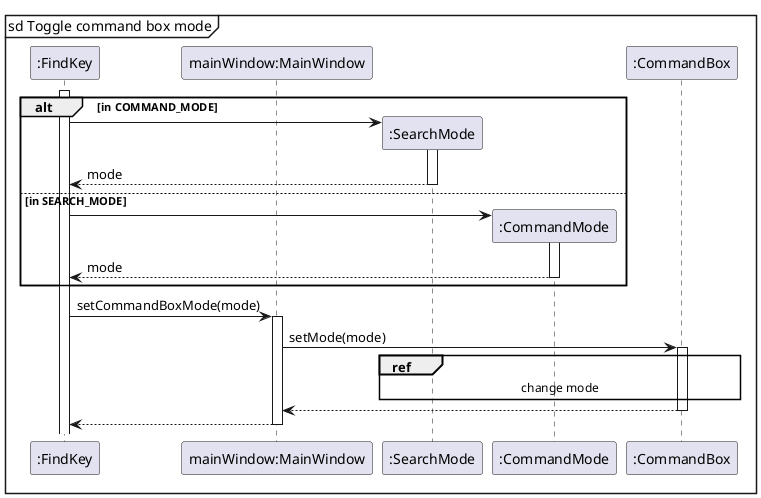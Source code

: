 @startuml
mainframe sd Toggle command box mode
participant ":FindKey" as FindKey
participant "mainWindow:MainWindow" as MainWindow
participant ":SearchMode" as SearchMode
participant ":CommandMode" as CommandMode
participant ":CommandBox" as CommandBox


activate FindKey

alt in COMMAND_MODE
    create SearchMode
    FindKey -> SearchMode
    activate SearchMode
    SearchMode --> FindKey : mode
    deactivate SearchMode
else in SEARCH_MODE
    create CommandMode
    FindKey -> CommandMode
    activate CommandMode
    CommandMode --> FindKey : mode
    deactivate CommandMode
end

FindKey -> MainWindow : setCommandBoxMode(mode)
activate MainWindow
MainWindow -> CommandBox : setMode(mode)
activate CommandBox
ref over CommandBox, SearchMode, CommandMode : change mode
CommandBox --> MainWindow
deactivate
MainWindow --> FindKey
deactivate MainWindow
@enduml

